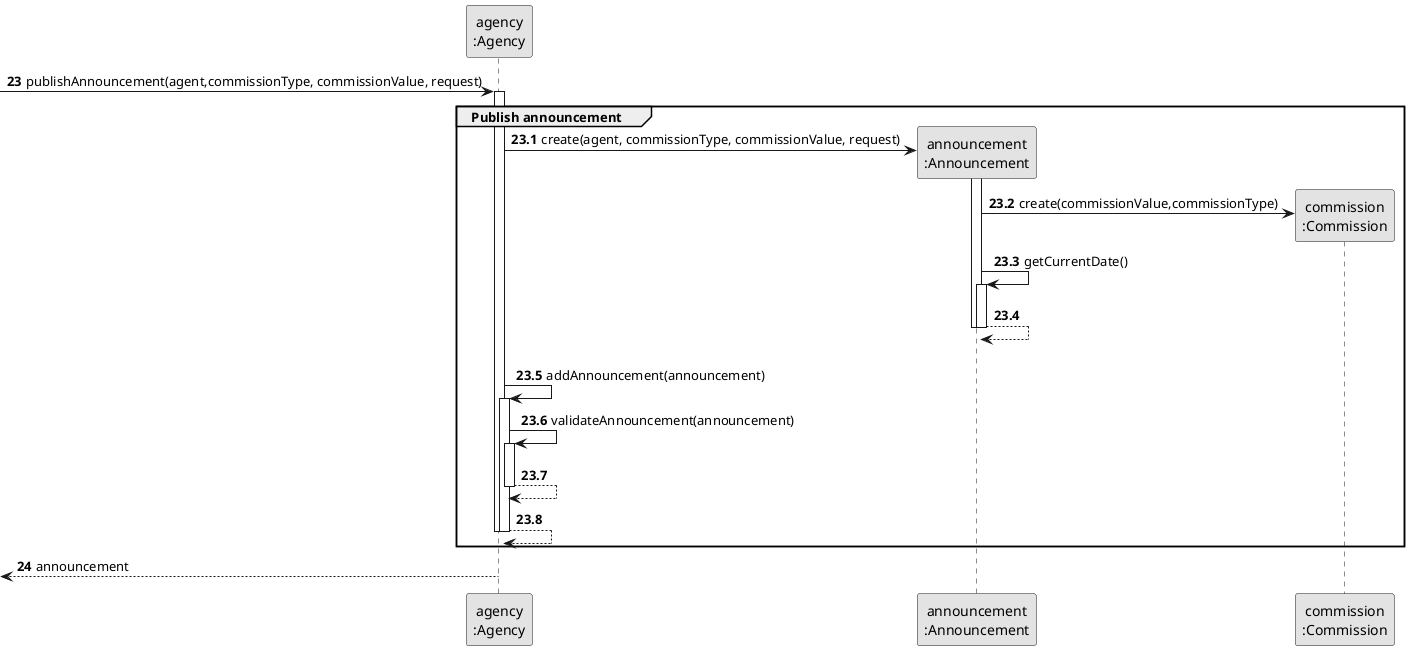 @startuml
skinparam monochrome true
skinparam packageStyle rectangle
skinparam shadowing false\


participant "agency\n:Agency" as AGENCY
participant "announcement\n:Announcement" as AD
participant "commission\n:Commission" as COMMISSION

autonumber 23

             -> AGENCY : publishAnnouncement(agent,commissionType, commissionValue, request)
             activate AGENCY

autonumber 23.1

    group Publish announcement


                AGENCY -> AD**: create(agent, commissionType, commissionValue, request)
                activate AD

                AD -> COMMISSION** : create(commissionValue,commissionType)

                AD -> AD : getCurrentDate()
                activate AD
                AD --> AD :
               deactivate AD
                |||
                deactivate AD

                AGENCY -> AGENCY: addAnnouncement(announcement)

                activate AGENCY
                    AGENCY -> AGENCY: validateAnnouncement(announcement)
                    activate AGENCY
                        AGENCY --> AGENCY
                    deactivate AGENCY

                    AGENCY --> AGENCY

                deactivate AGENCY

            deactivate  AGENCY
    end

autonumber 24

    <-- AGENCY : announcement

@enduml